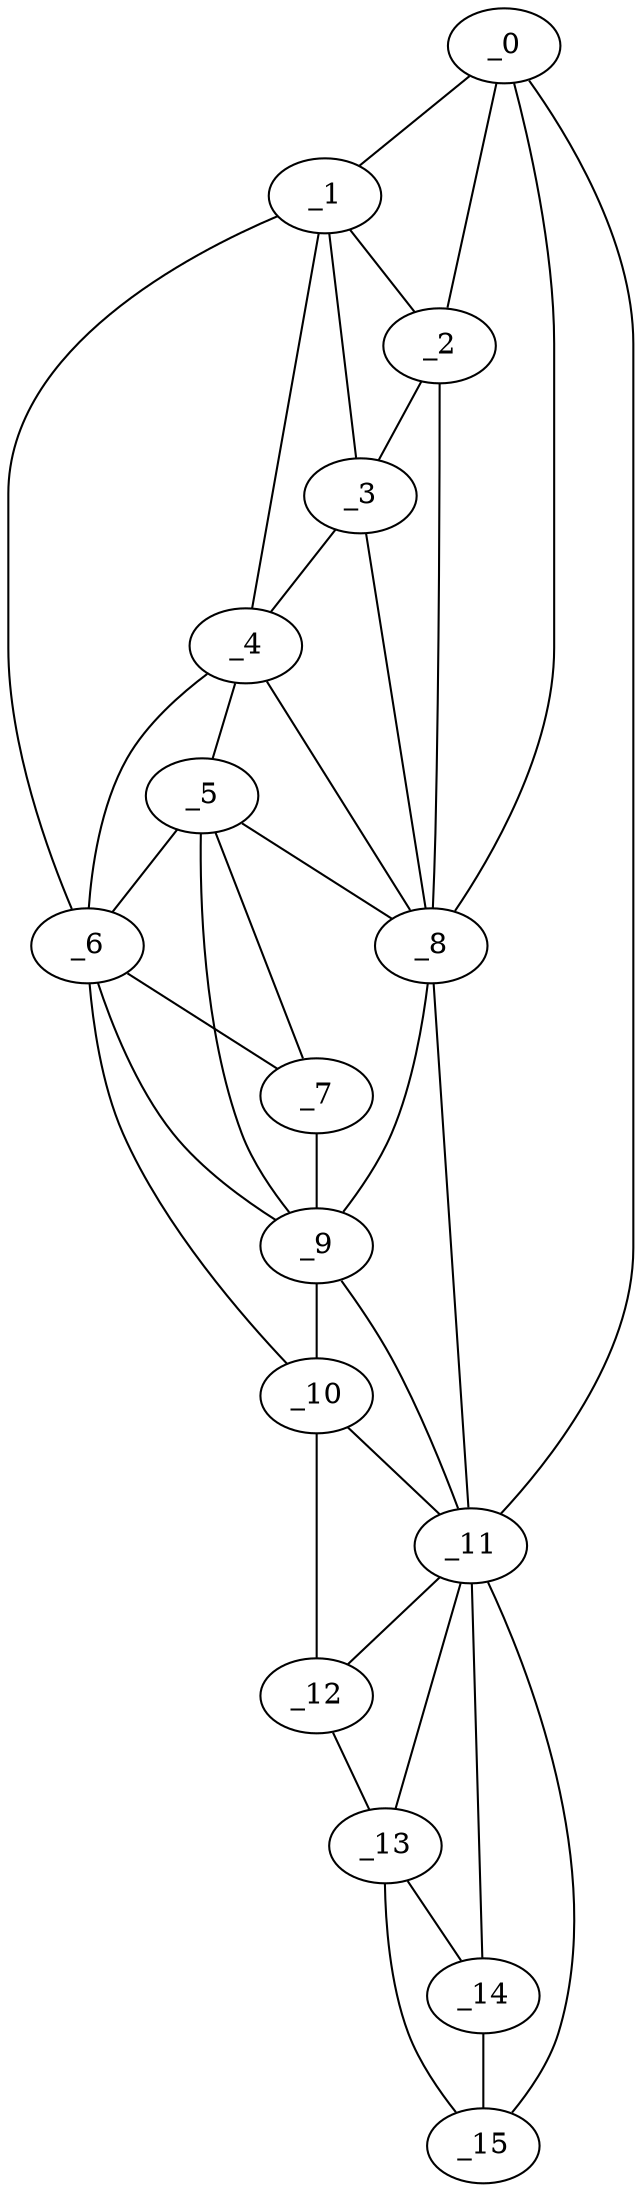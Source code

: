 graph "obj42__165.gxl" {
	_0	 [x=4,
		y=77];
	_1	 [x=8,
		y=59];
	_0 -- _1	 [valence=1];
	_2	 [x=8,
		y=74];
	_0 -- _2	 [valence=2];
	_8	 [x=49,
		y=67];
	_0 -- _8	 [valence=1];
	_11	 [x=70,
		y=69];
	_0 -- _11	 [valence=1];
	_1 -- _2	 [valence=1];
	_3	 [x=22,
		y=62];
	_1 -- _3	 [valence=1];
	_4	 [x=33,
		y=57];
	_1 -- _4	 [valence=2];
	_6	 [x=44,
		y=41];
	_1 -- _6	 [valence=1];
	_2 -- _3	 [valence=2];
	_2 -- _8	 [valence=1];
	_3 -- _4	 [valence=2];
	_3 -- _8	 [valence=1];
	_5	 [x=40,
		y=51];
	_4 -- _5	 [valence=2];
	_4 -- _6	 [valence=1];
	_4 -- _8	 [valence=2];
	_5 -- _6	 [valence=2];
	_7	 [x=44,
		y=49];
	_5 -- _7	 [valence=1];
	_5 -- _8	 [valence=2];
	_9	 [x=54,
		y=55];
	_5 -- _9	 [valence=2];
	_6 -- _7	 [valence=2];
	_6 -- _9	 [valence=2];
	_10	 [x=64,
		y=41];
	_6 -- _10	 [valence=1];
	_7 -- _9	 [valence=2];
	_8 -- _9	 [valence=2];
	_8 -- _11	 [valence=2];
	_9 -- _10	 [valence=2];
	_9 -- _11	 [valence=2];
	_10 -- _11	 [valence=1];
	_12	 [x=89,
		y=43];
	_10 -- _12	 [valence=1];
	_11 -- _12	 [valence=2];
	_13	 [x=98,
		y=45];
	_11 -- _13	 [valence=1];
	_14	 [x=113,
		y=55];
	_11 -- _14	 [valence=1];
	_15	 [x=126,
		y=58];
	_11 -- _15	 [valence=1];
	_12 -- _13	 [valence=1];
	_13 -- _14	 [valence=2];
	_13 -- _15	 [valence=1];
	_14 -- _15	 [valence=2];
}
